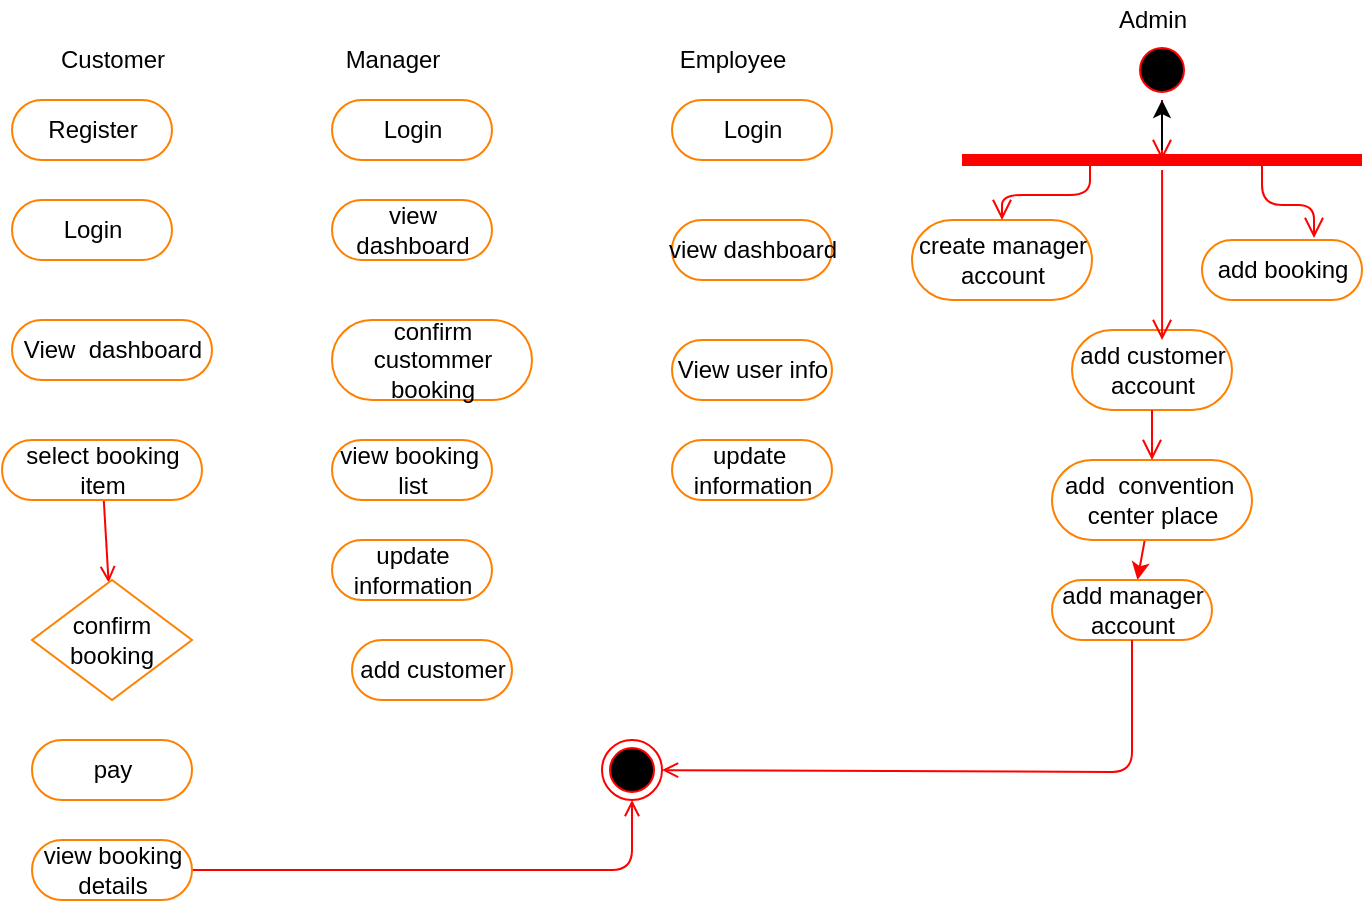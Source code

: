 <mxfile version="14.9.5" type="github">
  <diagram id="zPJUKNE570DLGpzVU4bj" name="Page-1">
    <mxGraphModel dx="854" dy="468" grid="1" gridSize="10" guides="1" tooltips="1" connect="1" arrows="1" fold="1" page="1" pageScale="1" pageWidth="850" pageHeight="1100" math="0" shadow="0">
      <root>
        <mxCell id="0" />
        <mxCell id="1" parent="0" />
        <mxCell id="eA2jIajvq4H5W07gXCKD-1" value="Register" style="html=1;dashed=0;whitespace=wrap;shape=mxgraph.dfd.start;strokeColor=#FF8000;" vertex="1" parent="1">
          <mxGeometry x="160" y="50" width="80" height="30" as="geometry" />
        </mxCell>
        <mxCell id="eA2jIajvq4H5W07gXCKD-2" value="Login" style="html=1;dashed=0;whitespace=wrap;shape=mxgraph.dfd.start;strokeColor=#FF8000;" vertex="1" parent="1">
          <mxGeometry x="160" y="100" width="80" height="30" as="geometry" />
        </mxCell>
        <mxCell id="eA2jIajvq4H5W07gXCKD-3" value="View&amp;nbsp; dashboard" style="html=1;dashed=0;whitespace=wrap;shape=mxgraph.dfd.start;strokeColor=#FF8000;" vertex="1" parent="1">
          <mxGeometry x="160" y="160" width="100" height="30" as="geometry" />
        </mxCell>
        <mxCell id="eA2jIajvq4H5W07gXCKD-44" value="" style="edgeStyle=none;rounded=1;orthogonalLoop=1;jettySize=auto;html=1;startArrow=none;startFill=0;endArrow=open;endFill=0;strokeColor=#FF0000;" edge="1" parent="1" source="eA2jIajvq4H5W07gXCKD-4" target="eA2jIajvq4H5W07gXCKD-6">
          <mxGeometry relative="1" as="geometry" />
        </mxCell>
        <mxCell id="eA2jIajvq4H5W07gXCKD-4" value="select booking&lt;br&gt;item" style="html=1;dashed=0;whitespace=wrap;shape=mxgraph.dfd.start;strokeColor=#FF8000;" vertex="1" parent="1">
          <mxGeometry x="155" y="220" width="100" height="30" as="geometry" />
        </mxCell>
        <mxCell id="eA2jIajvq4H5W07gXCKD-5" value="pay&lt;span style=&quot;color: rgba(0 , 0 , 0 , 0) ; font-family: monospace ; font-size: 0px&quot;&gt;%3CmxGraphModel%3E%3Croot%3E%3CmxCell%20id%3D%220%22%2F%3E%3CmxCell%20id%3D%221%22%20parent%3D%220%22%2F%3E%3CmxCell%20id%3D%222%22%20value%3D%22%22%20style%3D%22html%3D1%3Bdashed%3D0%3Bwhitespace%3Dwrap%3Bshape%3Dmxgraph.dfd.start%3BstrokeColor%3D%23FF8000%3B%22%20vertex%3D%221%22%20parent%3D%221%22%3E%3CmxGeometry%20x%3D%22160%22%20y%3D%22100%22%20width%3D%2280%22%20height%3D%2230%22%20as%3D%22geometry%22%2F%3E%3C%2FmxCell%3E%3C%2Froot%3E%3C%2FmxGraphModel%3E&lt;/span&gt;" style="html=1;dashed=0;whitespace=wrap;shape=mxgraph.dfd.start;strokeColor=#FF8000;" vertex="1" parent="1">
          <mxGeometry x="170" y="370" width="80" height="30" as="geometry" />
        </mxCell>
        <mxCell id="eA2jIajvq4H5W07gXCKD-6" value="confirm booking" style="rhombus;whiteSpace=wrap;html=1;strokeColor=#FF8000;" vertex="1" parent="1">
          <mxGeometry x="170" y="290" width="80" height="60" as="geometry" />
        </mxCell>
        <mxCell id="eA2jIajvq4H5W07gXCKD-7" value="Customer" style="text;html=1;align=center;verticalAlign=middle;resizable=0;points=[];autosize=1;strokeColor=none;" vertex="1" parent="1">
          <mxGeometry x="175" y="20" width="70" height="20" as="geometry" />
        </mxCell>
        <mxCell id="eA2jIajvq4H5W07gXCKD-42" value="" style="edgeStyle=none;rounded=1;orthogonalLoop=1;jettySize=auto;html=1;startArrow=open;startFill=0;endArrow=none;endFill=0;strokeColor=#FF0000;entryX=1;entryY=0.5;entryDx=0;entryDy=0;entryPerimeter=0;exitX=0.5;exitY=1;exitDx=0;exitDy=0;" edge="1" parent="1" source="eA2jIajvq4H5W07gXCKD-38" target="eA2jIajvq4H5W07gXCKD-8">
          <mxGeometry relative="1" as="geometry">
            <mxPoint x="490" y="430" as="sourcePoint" />
            <mxPoint x="310" y="435" as="targetPoint" />
            <Array as="points">
              <mxPoint x="470" y="435" />
            </Array>
          </mxGeometry>
        </mxCell>
        <mxCell id="eA2jIajvq4H5W07gXCKD-8" value="view booking&lt;br&gt;details" style="html=1;dashed=0;whitespace=wrap;shape=mxgraph.dfd.start;strokeColor=#FF8000;" vertex="1" parent="1">
          <mxGeometry x="170" y="420" width="80" height="30" as="geometry" />
        </mxCell>
        <mxCell id="eA2jIajvq4H5W07gXCKD-9" value="confirm &lt;br&gt;custommer&lt;br&gt;booking" style="html=1;dashed=0;whitespace=wrap;shape=mxgraph.dfd.start;strokeColor=#FF8000;" vertex="1" parent="1">
          <mxGeometry x="320" y="160" width="100" height="40" as="geometry" />
        </mxCell>
        <mxCell id="eA2jIajvq4H5W07gXCKD-10" value="Login" style="html=1;dashed=0;whitespace=wrap;shape=mxgraph.dfd.start;strokeColor=#FF8000;" vertex="1" parent="1">
          <mxGeometry x="320" y="50" width="80" height="30" as="geometry" />
        </mxCell>
        <mxCell id="eA2jIajvq4H5W07gXCKD-11" value="view &lt;br&gt;dashboard" style="html=1;dashed=0;whitespace=wrap;shape=mxgraph.dfd.start;strokeColor=#FF8000;" vertex="1" parent="1">
          <mxGeometry x="320" y="100" width="80" height="30" as="geometry" />
        </mxCell>
        <mxCell id="eA2jIajvq4H5W07gXCKD-12" value="view booking&amp;nbsp;&lt;br&gt;list" style="html=1;dashed=0;whitespace=wrap;shape=mxgraph.dfd.start;strokeColor=#FF8000;" vertex="1" parent="1">
          <mxGeometry x="320" y="220" width="80" height="30" as="geometry" />
        </mxCell>
        <mxCell id="eA2jIajvq4H5W07gXCKD-13" value="update&lt;br&gt;information" style="html=1;dashed=0;whitespace=wrap;shape=mxgraph.dfd.start;strokeColor=#FF8000;" vertex="1" parent="1">
          <mxGeometry x="320" y="270" width="80" height="30" as="geometry" />
        </mxCell>
        <mxCell id="eA2jIajvq4H5W07gXCKD-14" value="add customer" style="html=1;dashed=0;whitespace=wrap;shape=mxgraph.dfd.start;strokeColor=#FF8000;" vertex="1" parent="1">
          <mxGeometry x="330" y="320" width="80" height="30" as="geometry" />
        </mxCell>
        <mxCell id="eA2jIajvq4H5W07gXCKD-15" value="Login" style="html=1;dashed=0;whitespace=wrap;shape=mxgraph.dfd.start;strokeColor=#FF8000;" vertex="1" parent="1">
          <mxGeometry x="490" y="50" width="80" height="30" as="geometry" />
        </mxCell>
        <mxCell id="eA2jIajvq4H5W07gXCKD-16" value="Manager" style="text;html=1;align=center;verticalAlign=middle;resizable=0;points=[];autosize=1;strokeColor=none;" vertex="1" parent="1">
          <mxGeometry x="320" y="20" width="60" height="20" as="geometry" />
        </mxCell>
        <mxCell id="eA2jIajvq4H5W07gXCKD-17" value="View user info" style="html=1;dashed=0;whitespace=wrap;shape=mxgraph.dfd.start;strokeColor=#FF8000;" vertex="1" parent="1">
          <mxGeometry x="490" y="170" width="80" height="30" as="geometry" />
        </mxCell>
        <mxCell id="eA2jIajvq4H5W07gXCKD-18" value="view dashboard" style="html=1;dashed=0;whitespace=wrap;shape=mxgraph.dfd.start;strokeColor=#FF8000;" vertex="1" parent="1">
          <mxGeometry x="490" y="110" width="80" height="30" as="geometry" />
        </mxCell>
        <mxCell id="eA2jIajvq4H5W07gXCKD-19" value="update&amp;nbsp; &lt;br&gt;information" style="html=1;dashed=0;whitespace=wrap;shape=mxgraph.dfd.start;strokeColor=#FF8000;" vertex="1" parent="1">
          <mxGeometry x="490" y="220" width="80" height="30" as="geometry" />
        </mxCell>
        <mxCell id="eA2jIajvq4H5W07gXCKD-20" value="Employee" style="text;html=1;align=center;verticalAlign=middle;resizable=0;points=[];autosize=1;strokeColor=none;" vertex="1" parent="1">
          <mxGeometry x="485" y="20" width="70" height="20" as="geometry" />
        </mxCell>
        <mxCell id="eA2jIajvq4H5W07gXCKD-21" value="create manager&lt;br&gt;account" style="html=1;dashed=0;whitespace=wrap;shape=mxgraph.dfd.start;strokeColor=#FF8000;" vertex="1" parent="1">
          <mxGeometry x="610" y="110" width="90" height="40" as="geometry" />
        </mxCell>
        <mxCell id="eA2jIajvq4H5W07gXCKD-37" value="" style="edgeStyle=none;rounded=1;orthogonalLoop=1;jettySize=auto;html=1;strokeColor=#FF0000;" edge="1" parent="1" source="eA2jIajvq4H5W07gXCKD-22" target="eA2jIajvq4H5W07gXCKD-25">
          <mxGeometry relative="1" as="geometry" />
        </mxCell>
        <mxCell id="eA2jIajvq4H5W07gXCKD-22" value="add&amp;nbsp; convention&amp;nbsp;&lt;br&gt;center place" style="html=1;dashed=0;whitespace=wrap;shape=mxgraph.dfd.start;strokeColor=#FF8000;" vertex="1" parent="1">
          <mxGeometry x="680" y="230" width="100" height="40" as="geometry" />
        </mxCell>
        <mxCell id="eA2jIajvq4H5W07gXCKD-23" value="add customer&lt;br&gt;account" style="html=1;dashed=0;whitespace=wrap;shape=mxgraph.dfd.start;strokeColor=#FF8000;" vertex="1" parent="1">
          <mxGeometry x="690" y="165" width="80" height="40" as="geometry" />
        </mxCell>
        <mxCell id="eA2jIajvq4H5W07gXCKD-24" value="add booking" style="html=1;dashed=0;whitespace=wrap;shape=mxgraph.dfd.start;strokeColor=#FF8000;" vertex="1" parent="1">
          <mxGeometry x="755" y="120" width="80" height="30" as="geometry" />
        </mxCell>
        <mxCell id="eA2jIajvq4H5W07gXCKD-25" value="add manager&lt;br&gt;account" style="html=1;dashed=0;whitespace=wrap;shape=mxgraph.dfd.start;strokeColor=#FF8000;" vertex="1" parent="1">
          <mxGeometry x="680" y="290" width="80" height="30" as="geometry" />
        </mxCell>
        <mxCell id="eA2jIajvq4H5W07gXCKD-26" value="Admin" style="text;html=1;align=center;verticalAlign=middle;resizable=0;points=[];autosize=1;strokeColor=none;" vertex="1" parent="1">
          <mxGeometry x="705" width="50" height="20" as="geometry" />
        </mxCell>
        <mxCell id="eA2jIajvq4H5W07gXCKD-29" value="" style="ellipse;html=1;shape=startState;fillColor=#000000;strokeColor=#ff0000;" vertex="1" parent="1">
          <mxGeometry x="720" y="20" width="30" height="30" as="geometry" />
        </mxCell>
        <mxCell id="eA2jIajvq4H5W07gXCKD-30" value="" style="edgeStyle=orthogonalEdgeStyle;html=1;verticalAlign=bottom;endArrow=open;endSize=8;strokeColor=#ff0000;" edge="1" source="eA2jIajvq4H5W07gXCKD-29" parent="1">
          <mxGeometry relative="1" as="geometry">
            <mxPoint x="735" y="80" as="targetPoint" />
          </mxGeometry>
        </mxCell>
        <mxCell id="eA2jIajvq4H5W07gXCKD-33" value="" style="edgeStyle=orthogonalEdgeStyle;rounded=0;orthogonalLoop=1;jettySize=auto;html=1;" edge="1" parent="1" source="eA2jIajvq4H5W07gXCKD-31" target="eA2jIajvq4H5W07gXCKD-29">
          <mxGeometry relative="1" as="geometry" />
        </mxCell>
        <mxCell id="eA2jIajvq4H5W07gXCKD-31" value="" style="shape=line;html=1;strokeWidth=6;strokeColor=#ff0000;" vertex="1" parent="1">
          <mxGeometry x="635" y="75" width="200" height="10" as="geometry" />
        </mxCell>
        <mxCell id="eA2jIajvq4H5W07gXCKD-32" value="" style="edgeStyle=orthogonalEdgeStyle;html=1;verticalAlign=bottom;endArrow=open;endSize=8;strokeColor=#ff0000;entryX=0.563;entryY=0.125;entryDx=0;entryDy=0;entryPerimeter=0;" edge="1" source="eA2jIajvq4H5W07gXCKD-31" parent="1" target="eA2jIajvq4H5W07gXCKD-23">
          <mxGeometry relative="1" as="geometry">
            <mxPoint x="735" y="155" as="targetPoint" />
          </mxGeometry>
        </mxCell>
        <mxCell id="eA2jIajvq4H5W07gXCKD-34" value="" style="edgeStyle=orthogonalEdgeStyle;html=1;verticalAlign=bottom;endArrow=open;endSize=8;strokeColor=#ff0000;entryX=0.7;entryY=-0.033;entryDx=0;entryDy=0;entryPerimeter=0;exitX=0.75;exitY=0.5;exitDx=0;exitDy=0;exitPerimeter=0;" edge="1" parent="1" source="eA2jIajvq4H5W07gXCKD-31" target="eA2jIajvq4H5W07gXCKD-24">
          <mxGeometry relative="1" as="geometry">
            <mxPoint x="745.04" y="180" as="targetPoint" />
            <mxPoint x="745.04" y="95" as="sourcePoint" />
          </mxGeometry>
        </mxCell>
        <mxCell id="eA2jIajvq4H5W07gXCKD-35" value="" style="edgeStyle=orthogonalEdgeStyle;html=1;verticalAlign=bottom;endArrow=open;endSize=8;strokeColor=#ff0000;exitX=0.32;exitY=0.8;exitDx=0;exitDy=0;exitPerimeter=0;" edge="1" parent="1" source="eA2jIajvq4H5W07gXCKD-31" target="eA2jIajvq4H5W07gXCKD-21">
          <mxGeometry relative="1" as="geometry">
            <mxPoint x="755.04" y="190" as="targetPoint" />
            <mxPoint x="755.04" y="105" as="sourcePoint" />
          </mxGeometry>
        </mxCell>
        <mxCell id="eA2jIajvq4H5W07gXCKD-36" value="" style="html=1;verticalAlign=bottom;endArrow=open;endSize=8;strokeColor=#ff0000;entryX=0.5;entryY=0.5;entryDx=0;entryDy=-20;entryPerimeter=0;exitX=0.5;exitY=0.5;exitDx=0;exitDy=20;exitPerimeter=0;" edge="1" parent="1" source="eA2jIajvq4H5W07gXCKD-23" target="eA2jIajvq4H5W07gXCKD-22">
          <mxGeometry relative="1" as="geometry">
            <mxPoint x="765.04" y="200" as="targetPoint" />
            <mxPoint x="765.04" y="115" as="sourcePoint" />
          </mxGeometry>
        </mxCell>
        <mxCell id="eA2jIajvq4H5W07gXCKD-40" value="" style="edgeStyle=none;rounded=1;orthogonalLoop=1;jettySize=auto;html=1;strokeColor=#FF0000;entryX=0.5;entryY=0.5;entryDx=0;entryDy=15;entryPerimeter=0;endArrow=none;endFill=0;startArrow=open;startFill=0;" edge="1" parent="1" source="eA2jIajvq4H5W07gXCKD-38" target="eA2jIajvq4H5W07gXCKD-25">
          <mxGeometry relative="1" as="geometry">
            <mxPoint x="725.01" y="375.555" as="targetPoint" />
            <Array as="points">
              <mxPoint x="720" y="386" />
            </Array>
          </mxGeometry>
        </mxCell>
        <mxCell id="eA2jIajvq4H5W07gXCKD-38" value="" style="ellipse;html=1;shape=endState;fillColor=#000000;strokeColor=#ff0000;" vertex="1" parent="1">
          <mxGeometry x="455" y="370" width="30" height="30" as="geometry" />
        </mxCell>
      </root>
    </mxGraphModel>
  </diagram>
</mxfile>
